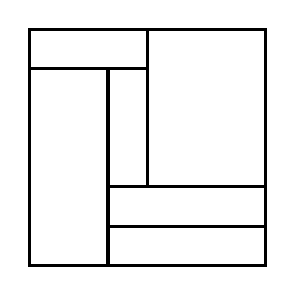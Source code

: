 \begin{tikzpicture}[very thick, scale=.5]
    \draw (0,5) rectangle (3,6);
    \draw (0,0) rectangle (2,5);
    \draw (2,2) rectangle (3,5);
    \draw (3,2) rectangle (6,6);
    \draw (2,1) rectangle (6,2);
    \draw (2,0) rectangle (6,1);
\end{tikzpicture}
